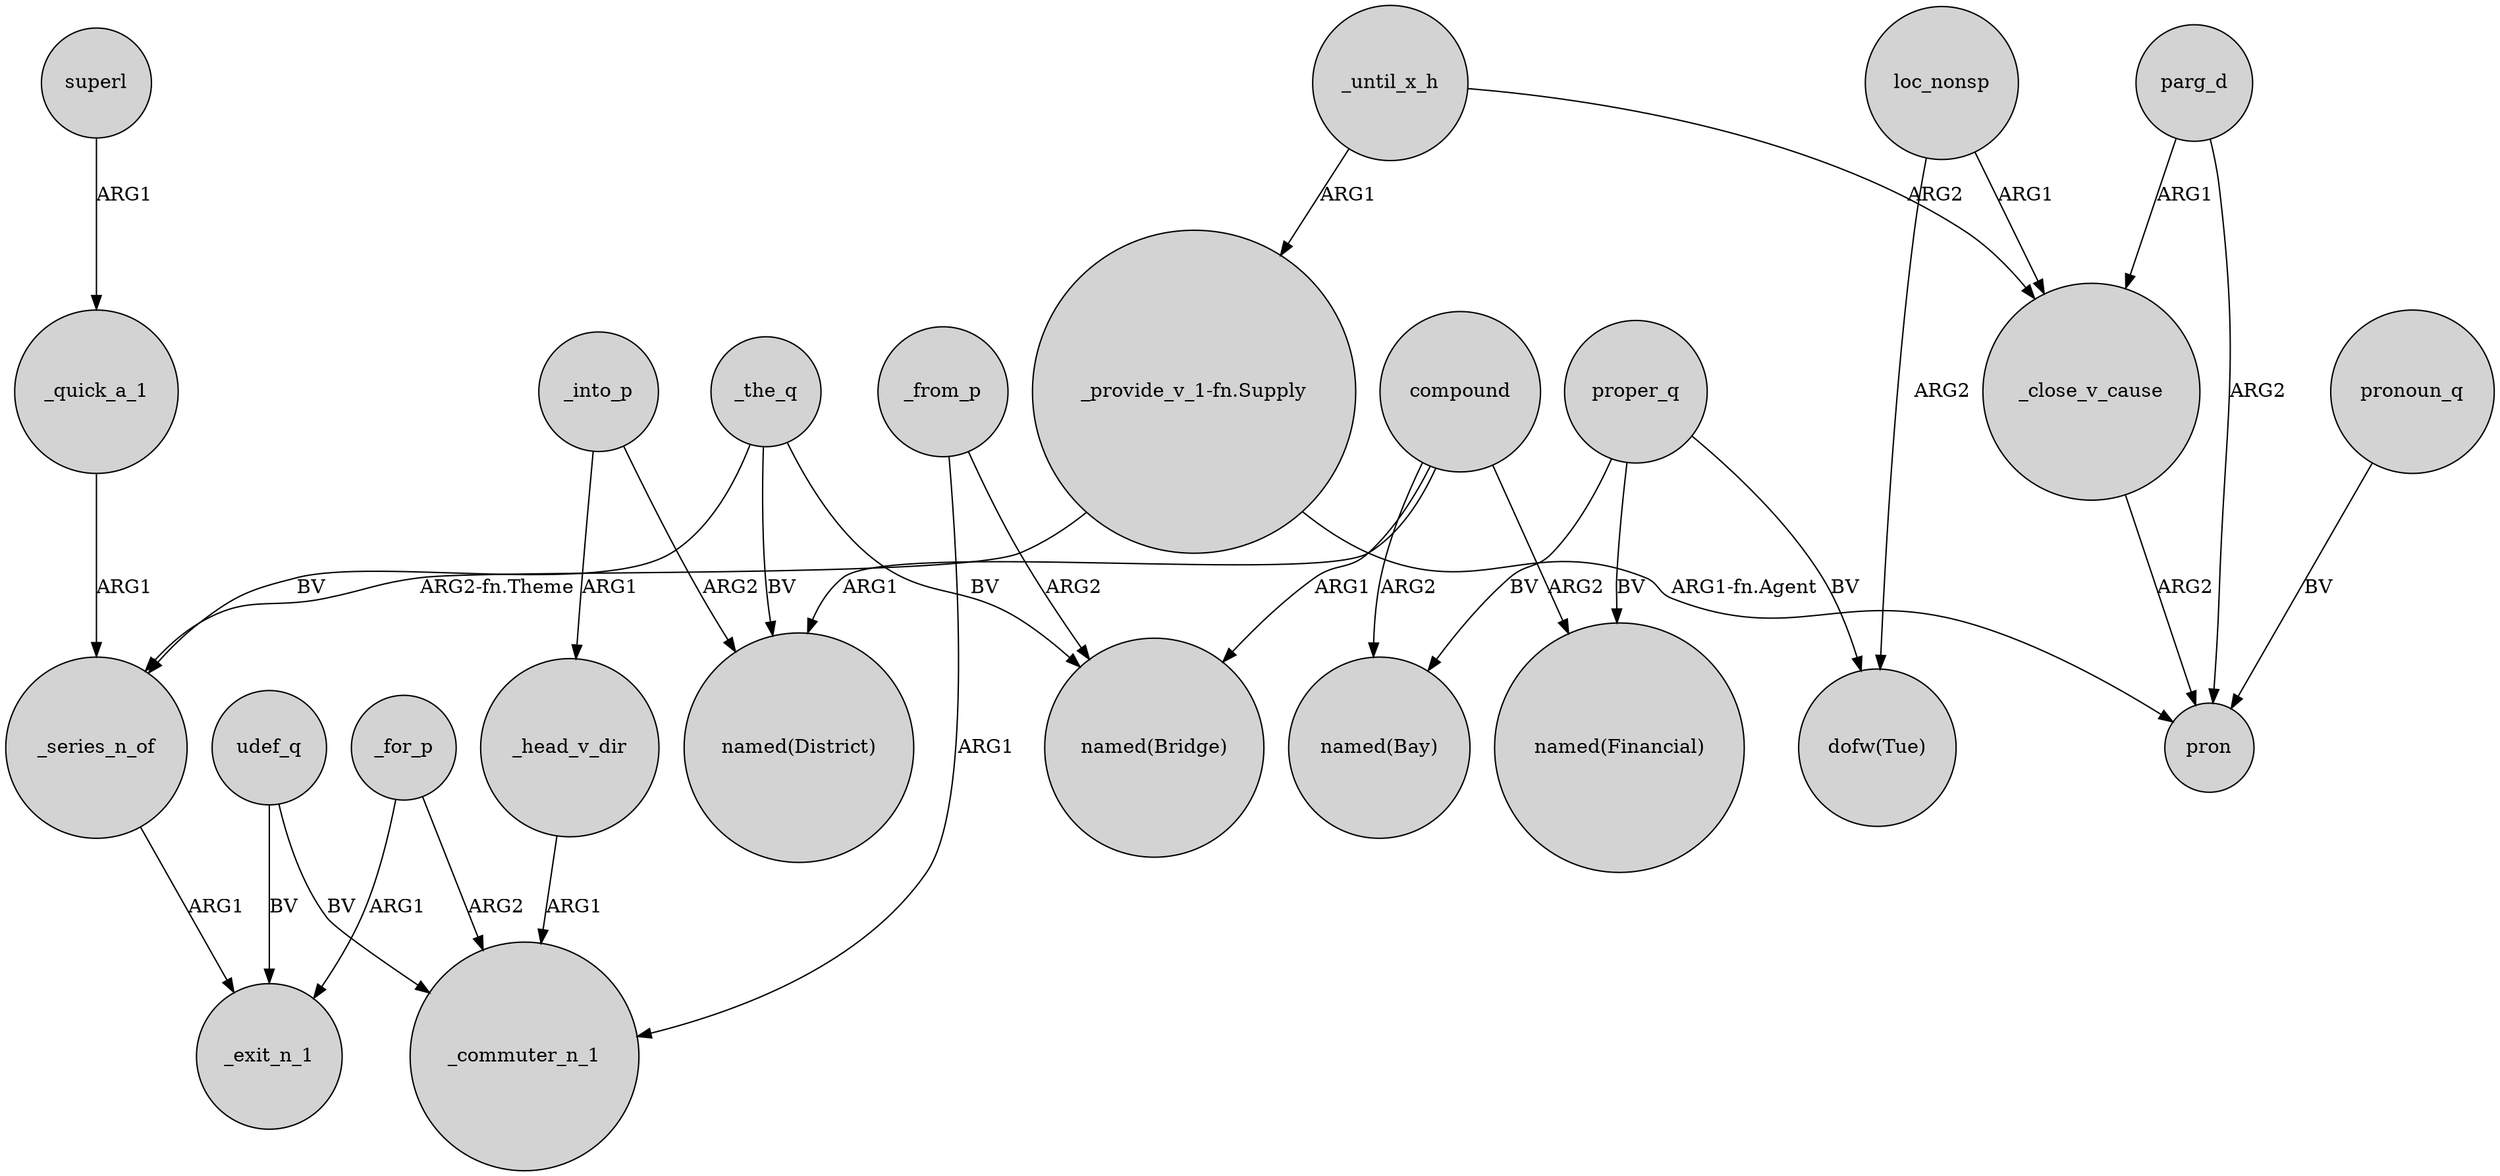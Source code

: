 digraph {
	node [shape=circle style=filled]
	superl -> _quick_a_1 [label=ARG1]
	_into_p -> _head_v_dir [label=ARG1]
	"_provide_v_1-fn.Supply" -> pron [label="ARG1-fn.Agent"]
	_the_q -> "named(District)" [label=BV]
	proper_q -> "named(Bay)" [label=BV]
	_close_v_cause -> pron [label=ARG2]
	compound -> "named(Financial)" [label=ARG2]
	"_provide_v_1-fn.Supply" -> _series_n_of [label="ARG2-fn.Theme"]
	udef_q -> _commuter_n_1 [label=BV]
	proper_q -> "dofw(Tue)" [label=BV]
	_series_n_of -> _exit_n_1 [label=ARG1]
	compound -> "named(District)" [label=ARG1]
	_until_x_h -> _close_v_cause [label=ARG2]
	parg_d -> pron [label=ARG2]
	_the_q -> _series_n_of [label=BV]
	pronoun_q -> pron [label=BV]
	proper_q -> "named(Financial)" [label=BV]
	_head_v_dir -> _commuter_n_1 [label=ARG1]
	_into_p -> "named(District)" [label=ARG2]
	parg_d -> _close_v_cause [label=ARG1]
	_from_p -> _commuter_n_1 [label=ARG1]
	_until_x_h -> "_provide_v_1-fn.Supply" [label=ARG1]
	loc_nonsp -> "dofw(Tue)" [label=ARG2]
	compound -> "named(Bridge)" [label=ARG1]
	compound -> "named(Bay)" [label=ARG2]
	_for_p -> _exit_n_1 [label=ARG1]
	_quick_a_1 -> _series_n_of [label=ARG1]
	udef_q -> _exit_n_1 [label=BV]
	_from_p -> "named(Bridge)" [label=ARG2]
	loc_nonsp -> _close_v_cause [label=ARG1]
	_for_p -> _commuter_n_1 [label=ARG2]
	_the_q -> "named(Bridge)" [label=BV]
}
